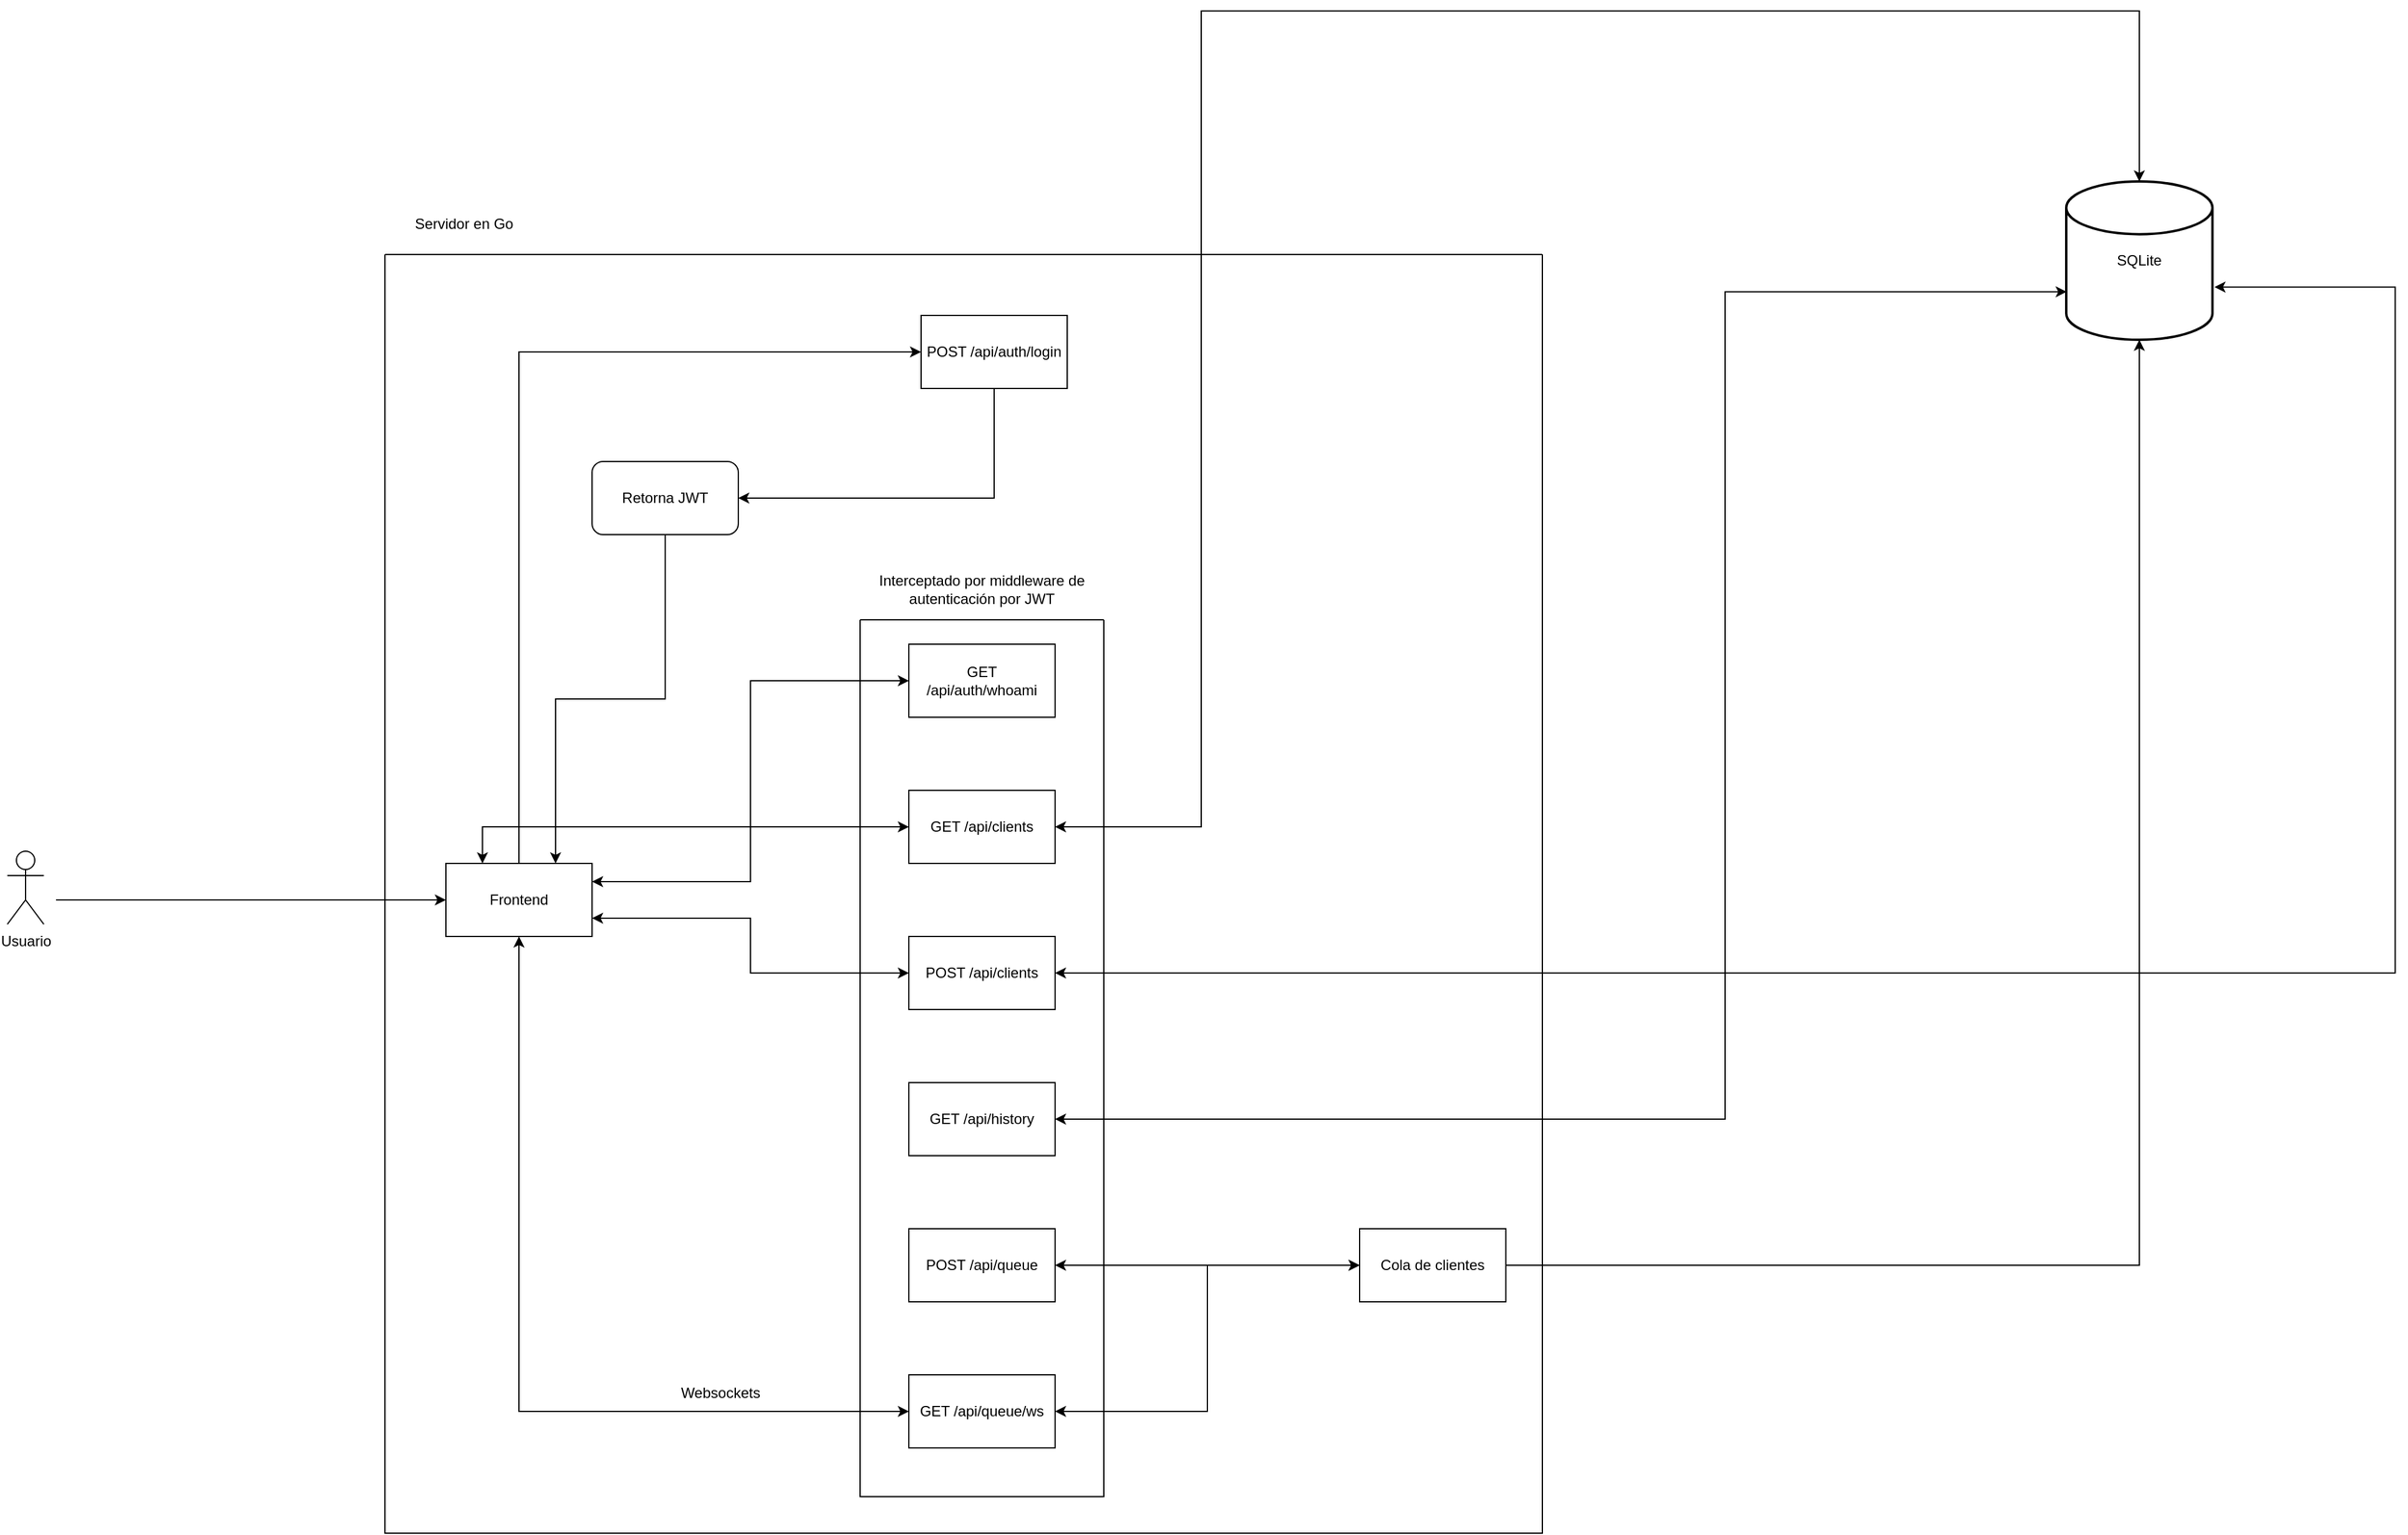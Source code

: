 <mxfile version="24.7.7">
  <diagram name="Página-1" id="wVngsz1INrPDvrKH6HJg">
    <mxGraphModel dx="3996" dy="2905" grid="1" gridSize="10" guides="1" tooltips="1" connect="1" arrows="1" fold="1" page="1" pageScale="1" pageWidth="827" pageHeight="1169" math="0" shadow="0">
      <root>
        <mxCell id="0" />
        <mxCell id="1" parent="0" />
        <mxCell id="FFVXpsN5SPwlDvft4KiR-1" value="Usuario" style="shape=umlActor;verticalLabelPosition=bottom;verticalAlign=top;html=1;outlineConnect=0;" vertex="1" parent="1">
          <mxGeometry x="-150" y="500" width="30" height="60" as="geometry" />
        </mxCell>
        <mxCell id="FFVXpsN5SPwlDvft4KiR-2" value="Frontend" style="rounded=0;whiteSpace=wrap;html=1;" vertex="1" parent="1">
          <mxGeometry x="210" y="510" width="120" height="60" as="geometry" />
        </mxCell>
        <mxCell id="FFVXpsN5SPwlDvft4KiR-3" value="GET /api/clients" style="rounded=0;whiteSpace=wrap;html=1;" vertex="1" parent="1">
          <mxGeometry x="590" y="450" width="120" height="60" as="geometry" />
        </mxCell>
        <mxCell id="FFVXpsN5SPwlDvft4KiR-4" value="POST /api/clients" style="rounded=0;whiteSpace=wrap;html=1;" vertex="1" parent="1">
          <mxGeometry x="590" y="570" width="120" height="60" as="geometry" />
        </mxCell>
        <mxCell id="FFVXpsN5SPwlDvft4KiR-5" value="GET /api/history" style="rounded=0;whiteSpace=wrap;html=1;" vertex="1" parent="1">
          <mxGeometry x="590" y="690" width="120" height="60" as="geometry" />
        </mxCell>
        <mxCell id="FFVXpsN5SPwlDvft4KiR-6" value="POST /api/auth/login" style="rounded=0;whiteSpace=wrap;html=1;" vertex="1" parent="1">
          <mxGeometry x="600" y="60" width="120" height="60" as="geometry" />
        </mxCell>
        <mxCell id="FFVXpsN5SPwlDvft4KiR-7" value="GET /api/auth/whoami" style="rounded=0;whiteSpace=wrap;html=1;" vertex="1" parent="1">
          <mxGeometry x="590" y="330" width="120" height="60" as="geometry" />
        </mxCell>
        <mxCell id="FFVXpsN5SPwlDvft4KiR-8" value="SQLite" style="strokeWidth=2;html=1;shape=mxgraph.flowchart.database;whiteSpace=wrap;" vertex="1" parent="1">
          <mxGeometry x="1540" y="-50" width="120" height="130" as="geometry" />
        </mxCell>
        <mxCell id="FFVXpsN5SPwlDvft4KiR-10" value="POST /api/queue" style="rounded=0;whiteSpace=wrap;html=1;" vertex="1" parent="1">
          <mxGeometry x="590" y="810" width="120" height="60" as="geometry" />
        </mxCell>
        <mxCell id="FFVXpsN5SPwlDvft4KiR-11" value="Cola de clientes" style="rounded=0;whiteSpace=wrap;html=1;" vertex="1" parent="1">
          <mxGeometry x="960" y="810" width="120" height="60" as="geometry" />
        </mxCell>
        <mxCell id="FFVXpsN5SPwlDvft4KiR-12" value="GET /api/queue/ws" style="rounded=0;whiteSpace=wrap;html=1;" vertex="1" parent="1">
          <mxGeometry x="590" y="930" width="120" height="60" as="geometry" />
        </mxCell>
        <mxCell id="FFVXpsN5SPwlDvft4KiR-13" value="" style="endArrow=classic;startArrow=classic;html=1;rounded=0;exitX=0.5;exitY=1;exitDx=0;exitDy=0;edgeStyle=orthogonalEdgeStyle;entryX=0;entryY=0.5;entryDx=0;entryDy=0;" edge="1" parent="1" source="FFVXpsN5SPwlDvft4KiR-2" target="FFVXpsN5SPwlDvft4KiR-12">
          <mxGeometry width="50" height="50" relative="1" as="geometry">
            <mxPoint x="250" y="640" as="sourcePoint" />
            <mxPoint x="270" y="900" as="targetPoint" />
          </mxGeometry>
        </mxCell>
        <mxCell id="FFVXpsN5SPwlDvft4KiR-17" value="" style="endArrow=classic;html=1;rounded=0;exitX=1;exitY=0.5;exitDx=0;exitDy=0;edgeStyle=orthogonalEdgeStyle;entryX=0.5;entryY=1;entryDx=0;entryDy=0;entryPerimeter=0;" edge="1" parent="1" source="FFVXpsN5SPwlDvft4KiR-11" target="FFVXpsN5SPwlDvft4KiR-8">
          <mxGeometry width="50" height="50" relative="1" as="geometry">
            <mxPoint x="790" y="610" as="sourcePoint" />
            <mxPoint x="1230" y="440" as="targetPoint" />
          </mxGeometry>
        </mxCell>
        <mxCell id="FFVXpsN5SPwlDvft4KiR-20" value="" style="endArrow=classic;startArrow=classic;html=1;rounded=0;exitX=1;exitY=0.5;exitDx=0;exitDy=0;entryX=0;entryY=0.5;entryDx=0;entryDy=0;edgeStyle=orthogonalEdgeStyle;" edge="1" parent="1" source="FFVXpsN5SPwlDvft4KiR-10" target="FFVXpsN5SPwlDvft4KiR-11">
          <mxGeometry width="50" height="50" relative="1" as="geometry">
            <mxPoint x="930" y="560" as="sourcePoint" />
            <mxPoint x="980" y="510" as="targetPoint" />
          </mxGeometry>
        </mxCell>
        <mxCell id="FFVXpsN5SPwlDvft4KiR-21" value="" style="endArrow=classic;startArrow=classic;html=1;rounded=0;exitX=1;exitY=0.5;exitDx=0;exitDy=0;entryX=0;entryY=0.5;entryDx=0;entryDy=0;edgeStyle=orthogonalEdgeStyle;" edge="1" parent="1" source="FFVXpsN5SPwlDvft4KiR-12" target="FFVXpsN5SPwlDvft4KiR-11">
          <mxGeometry width="50" height="50" relative="1" as="geometry">
            <mxPoint x="930" y="560" as="sourcePoint" />
            <mxPoint x="980" y="510" as="targetPoint" />
          </mxGeometry>
        </mxCell>
        <mxCell id="FFVXpsN5SPwlDvft4KiR-22" value="" style="endArrow=classic;startArrow=classic;html=1;rounded=0;exitX=1;exitY=0.5;exitDx=0;exitDy=0;edgeStyle=orthogonalEdgeStyle;entryX=0.003;entryY=0.697;entryDx=0;entryDy=0;entryPerimeter=0;" edge="1" parent="1" source="FFVXpsN5SPwlDvft4KiR-5" target="FFVXpsN5SPwlDvft4KiR-8">
          <mxGeometry width="50" height="50" relative="1" as="geometry">
            <mxPoint x="930" y="600" as="sourcePoint" />
            <mxPoint x="1570" y="100" as="targetPoint" />
            <Array as="points">
              <mxPoint x="1260" y="720" />
              <mxPoint x="1260" y="41" />
            </Array>
          </mxGeometry>
        </mxCell>
        <mxCell id="FFVXpsN5SPwlDvft4KiR-23" value="" style="endArrow=classic;startArrow=classic;html=1;rounded=0;exitX=1;exitY=0.5;exitDx=0;exitDy=0;edgeStyle=orthogonalEdgeStyle;entryX=1.014;entryY=0.667;entryDx=0;entryDy=0;entryPerimeter=0;" edge="1" parent="1" source="FFVXpsN5SPwlDvft4KiR-4" target="FFVXpsN5SPwlDvft4KiR-8">
          <mxGeometry width="50" height="50" relative="1" as="geometry">
            <mxPoint x="730" y="670" as="sourcePoint" />
            <mxPoint x="940" y="520" as="targetPoint" />
            <Array as="points">
              <mxPoint x="1810" y="600" />
              <mxPoint x="1810" y="37" />
            </Array>
          </mxGeometry>
        </mxCell>
        <mxCell id="FFVXpsN5SPwlDvft4KiR-24" value="" style="endArrow=classic;startArrow=classic;html=1;rounded=0;exitX=1;exitY=0.5;exitDx=0;exitDy=0;entryX=0.5;entryY=0;entryDx=0;entryDy=0;entryPerimeter=0;edgeStyle=orthogonalEdgeStyle;" edge="1" parent="1" source="FFVXpsN5SPwlDvft4KiR-3" target="FFVXpsN5SPwlDvft4KiR-8">
          <mxGeometry width="50" height="50" relative="1" as="geometry">
            <mxPoint x="810" y="500" as="sourcePoint" />
            <mxPoint x="860" y="450" as="targetPoint" />
            <Array as="points">
              <mxPoint x="830" y="480" />
              <mxPoint x="830" y="-190" />
              <mxPoint x="1600" y="-190" />
            </Array>
          </mxGeometry>
        </mxCell>
        <mxCell id="FFVXpsN5SPwlDvft4KiR-26" value="Retorna JWT" style="rounded=1;whiteSpace=wrap;html=1;" vertex="1" parent="1">
          <mxGeometry x="330" y="180" width="120" height="60" as="geometry" />
        </mxCell>
        <mxCell id="FFVXpsN5SPwlDvft4KiR-27" value="" style="endArrow=classic;startArrow=classic;html=1;rounded=0;exitX=1;exitY=0.25;exitDx=0;exitDy=0;entryX=0;entryY=0.5;entryDx=0;entryDy=0;edgeStyle=orthogonalEdgeStyle;" edge="1" parent="1" source="FFVXpsN5SPwlDvft4KiR-2" target="FFVXpsN5SPwlDvft4KiR-7">
          <mxGeometry width="50" height="50" relative="1" as="geometry">
            <mxPoint x="740" y="580" as="sourcePoint" />
            <mxPoint x="790" y="530" as="targetPoint" />
          </mxGeometry>
        </mxCell>
        <mxCell id="FFVXpsN5SPwlDvft4KiR-28" value="" style="endArrow=classic;startArrow=classic;html=1;rounded=0;exitX=1;exitY=0.75;exitDx=0;exitDy=0;entryX=0;entryY=0.5;entryDx=0;entryDy=0;edgeStyle=orthogonalEdgeStyle;" edge="1" parent="1" source="FFVXpsN5SPwlDvft4KiR-2" target="FFVXpsN5SPwlDvft4KiR-4">
          <mxGeometry width="50" height="50" relative="1" as="geometry">
            <mxPoint x="740" y="580" as="sourcePoint" />
            <mxPoint x="790" y="530" as="targetPoint" />
          </mxGeometry>
        </mxCell>
        <mxCell id="FFVXpsN5SPwlDvft4KiR-29" value="" style="endArrow=classic;startArrow=classic;html=1;rounded=0;exitX=0.25;exitY=0;exitDx=0;exitDy=0;entryX=0;entryY=0.5;entryDx=0;entryDy=0;edgeStyle=orthogonalEdgeStyle;" edge="1" parent="1" source="FFVXpsN5SPwlDvft4KiR-2" target="FFVXpsN5SPwlDvft4KiR-3">
          <mxGeometry width="50" height="50" relative="1" as="geometry">
            <mxPoint x="610" y="630" as="sourcePoint" />
            <mxPoint x="660" y="580" as="targetPoint" />
          </mxGeometry>
        </mxCell>
        <mxCell id="FFVXpsN5SPwlDvft4KiR-30" value="" style="endArrow=classic;html=1;rounded=0;exitX=0.5;exitY=0;exitDx=0;exitDy=0;entryX=0;entryY=0.5;entryDx=0;entryDy=0;edgeStyle=orthogonalEdgeStyle;" edge="1" parent="1" source="FFVXpsN5SPwlDvft4KiR-2" target="FFVXpsN5SPwlDvft4KiR-6">
          <mxGeometry width="50" height="50" relative="1" as="geometry">
            <mxPoint x="830" y="490" as="sourcePoint" />
            <mxPoint x="880" y="440" as="targetPoint" />
          </mxGeometry>
        </mxCell>
        <mxCell id="FFVXpsN5SPwlDvft4KiR-31" value="" style="endArrow=classic;html=1;rounded=0;exitX=0.5;exitY=1;exitDx=0;exitDy=0;entryX=1;entryY=0.5;entryDx=0;entryDy=0;edgeStyle=orthogonalEdgeStyle;" edge="1" parent="1" source="FFVXpsN5SPwlDvft4KiR-6" target="FFVXpsN5SPwlDvft4KiR-26">
          <mxGeometry width="50" height="50" relative="1" as="geometry">
            <mxPoint x="830" y="490" as="sourcePoint" />
            <mxPoint x="880" y="440" as="targetPoint" />
          </mxGeometry>
        </mxCell>
        <mxCell id="FFVXpsN5SPwlDvft4KiR-32" value="" style="endArrow=classic;html=1;rounded=0;exitX=0.5;exitY=1;exitDx=0;exitDy=0;edgeStyle=orthogonalEdgeStyle;entryX=0.75;entryY=0;entryDx=0;entryDy=0;" edge="1" parent="1" source="FFVXpsN5SPwlDvft4KiR-26" target="FFVXpsN5SPwlDvft4KiR-2">
          <mxGeometry width="50" height="50" relative="1" as="geometry">
            <mxPoint x="830" y="490" as="sourcePoint" />
            <mxPoint x="880" y="440" as="targetPoint" />
          </mxGeometry>
        </mxCell>
        <mxCell id="FFVXpsN5SPwlDvft4KiR-34" value="" style="swimlane;startSize=0;" vertex="1" parent="1">
          <mxGeometry x="550" y="310" width="200" height="720" as="geometry" />
        </mxCell>
        <mxCell id="FFVXpsN5SPwlDvft4KiR-35" value="Interceptado por middleware de autenticación por JWT" style="text;html=1;align=center;verticalAlign=middle;whiteSpace=wrap;rounded=0;" vertex="1" parent="1">
          <mxGeometry x="560" y="270" width="180" height="30" as="geometry" />
        </mxCell>
        <mxCell id="FFVXpsN5SPwlDvft4KiR-36" value="" style="swimlane;startSize=0;" vertex="1" parent="1">
          <mxGeometry x="160" y="10" width="950" height="1050" as="geometry" />
        </mxCell>
        <mxCell id="FFVXpsN5SPwlDvft4KiR-14" value="Websockets" style="text;html=1;align=center;verticalAlign=middle;resizable=0;points=[];autosize=1;strokeColor=none;fillColor=none;" vertex="1" parent="FFVXpsN5SPwlDvft4KiR-36">
          <mxGeometry x="230" y="920" width="90" height="30" as="geometry" />
        </mxCell>
        <mxCell id="FFVXpsN5SPwlDvft4KiR-37" value="Servidor en Go" style="text;html=1;align=center;verticalAlign=middle;whiteSpace=wrap;rounded=0;" vertex="1" parent="1">
          <mxGeometry x="160" y="-30" width="130" height="30" as="geometry" />
        </mxCell>
        <mxCell id="FFVXpsN5SPwlDvft4KiR-39" value="" style="endArrow=classic;html=1;rounded=0;" edge="1" parent="1" target="FFVXpsN5SPwlDvft4KiR-2">
          <mxGeometry width="50" height="50" relative="1" as="geometry">
            <mxPoint x="-110" y="540" as="sourcePoint" />
            <mxPoint x="1120" y="390" as="targetPoint" />
          </mxGeometry>
        </mxCell>
      </root>
    </mxGraphModel>
  </diagram>
</mxfile>
